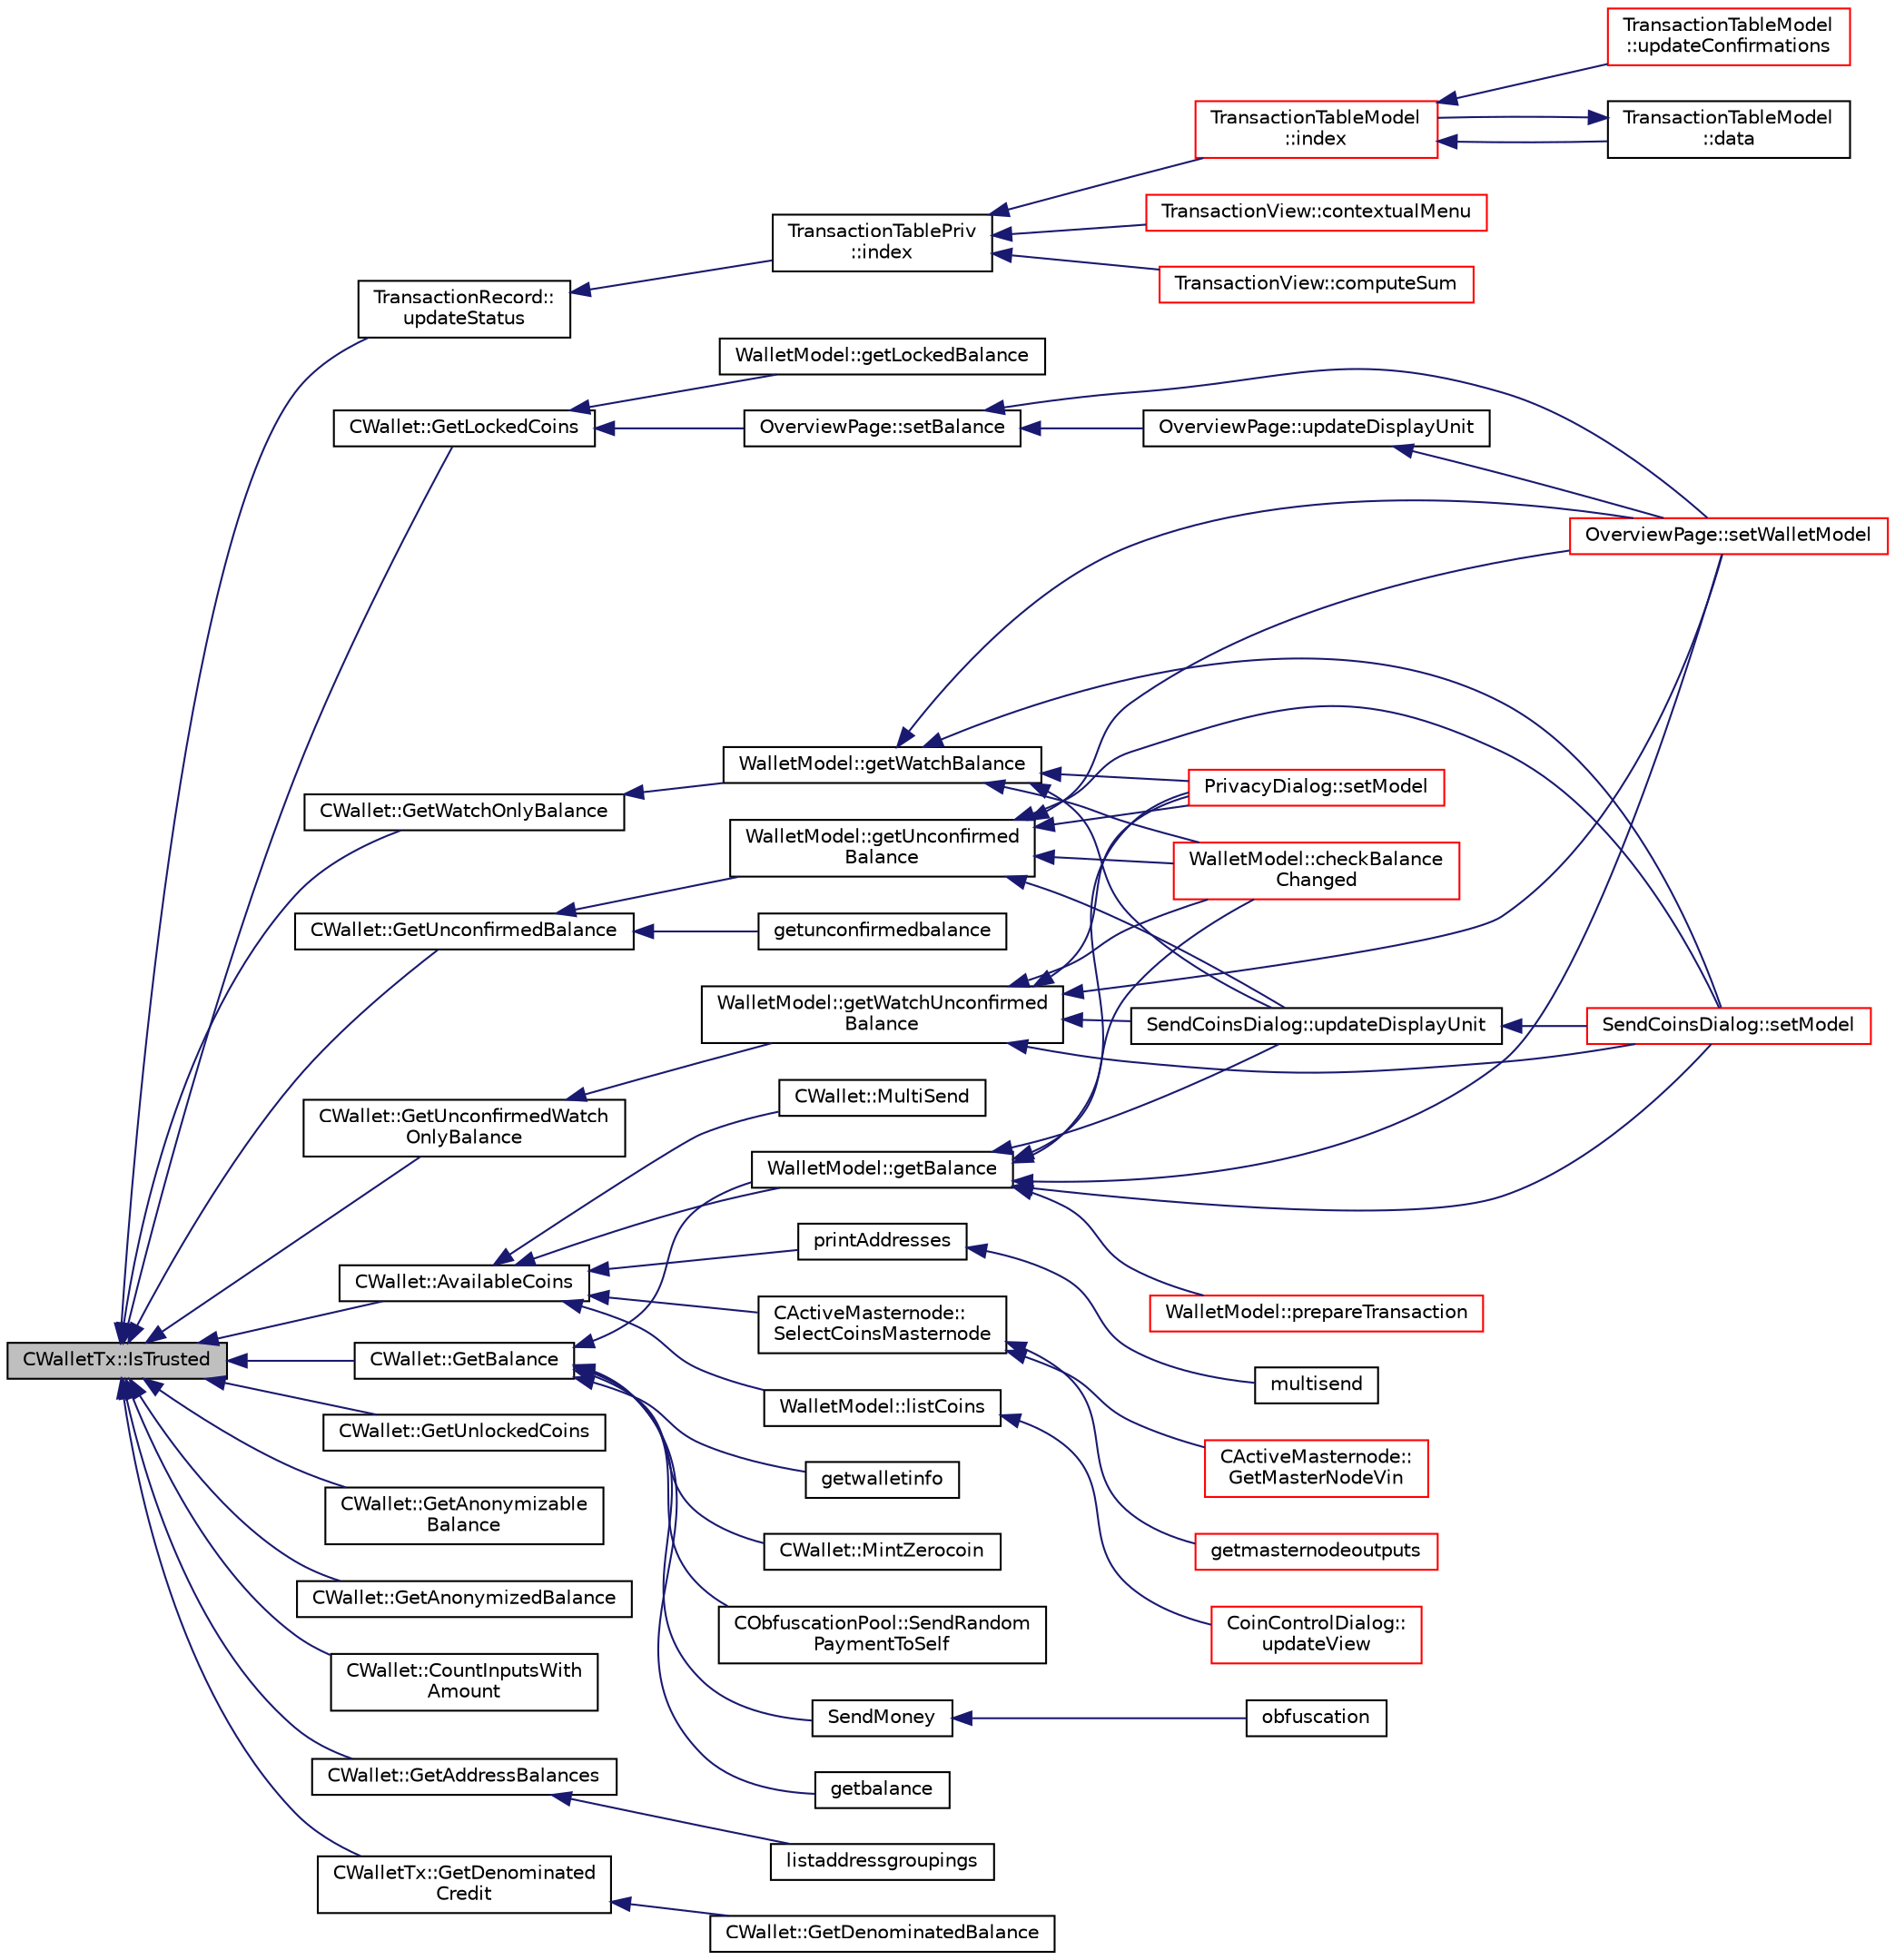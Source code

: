 digraph "CWalletTx::IsTrusted"
{
  edge [fontname="Helvetica",fontsize="10",labelfontname="Helvetica",labelfontsize="10"];
  node [fontname="Helvetica",fontsize="10",shape=record];
  rankdir="LR";
  Node529 [label="CWalletTx::IsTrusted",height=0.2,width=0.4,color="black", fillcolor="grey75", style="filled", fontcolor="black"];
  Node529 -> Node530 [dir="back",color="midnightblue",fontsize="10",style="solid",fontname="Helvetica"];
  Node530 [label="TransactionRecord::\lupdateStatus",height=0.2,width=0.4,color="black", fillcolor="white", style="filled",URL="$class_transaction_record.html#a9b643dd885a790ae511705a1446556be",tooltip="Update status from core wallet tx. "];
  Node530 -> Node531 [dir="back",color="midnightblue",fontsize="10",style="solid",fontname="Helvetica"];
  Node531 [label="TransactionTablePriv\l::index",height=0.2,width=0.4,color="black", fillcolor="white", style="filled",URL="$class_transaction_table_priv.html#ac692aa6aa7820e80accc971c70e0fae5"];
  Node531 -> Node532 [dir="back",color="midnightblue",fontsize="10",style="solid",fontname="Helvetica"];
  Node532 [label="TransactionTableModel\l::index",height=0.2,width=0.4,color="red", fillcolor="white", style="filled",URL="$class_transaction_table_model.html#af3a9a49314f80268a77a704f7f028905"];
  Node532 -> Node533 [dir="back",color="midnightblue",fontsize="10",style="solid",fontname="Helvetica"];
  Node533 [label="TransactionTableModel\l::updateConfirmations",height=0.2,width=0.4,color="red", fillcolor="white", style="filled",URL="$class_transaction_table_model.html#a5899d9eda6465bfb16d2846b6459567e"];
  Node532 -> Node536 [dir="back",color="midnightblue",fontsize="10",style="solid",fontname="Helvetica"];
  Node536 [label="TransactionTableModel\l::data",height=0.2,width=0.4,color="black", fillcolor="white", style="filled",URL="$class_transaction_table_model.html#a02173c31b6014bff182e320217e30e10"];
  Node536 -> Node532 [dir="back",color="midnightblue",fontsize="10",style="solid",fontname="Helvetica"];
  Node531 -> Node542 [dir="back",color="midnightblue",fontsize="10",style="solid",fontname="Helvetica"];
  Node542 [label="TransactionView::contextualMenu",height=0.2,width=0.4,color="red", fillcolor="white", style="filled",URL="$class_transaction_view.html#abe5793b86a4ea6f80a6d822ee878e646"];
  Node531 -> Node544 [dir="back",color="midnightblue",fontsize="10",style="solid",fontname="Helvetica"];
  Node544 [label="TransactionView::computeSum",height=0.2,width=0.4,color="red", fillcolor="white", style="filled",URL="$class_transaction_view.html#abb2ea48a61bb12a0dda9d63952adc50e",tooltip="Compute sum of all selected transactions. "];
  Node529 -> Node547 [dir="back",color="midnightblue",fontsize="10",style="solid",fontname="Helvetica"];
  Node547 [label="CWallet::GetBalance",height=0.2,width=0.4,color="black", fillcolor="white", style="filled",URL="$group___actions.html#gaa6522c2833bc0a84d216cf102b51ba05"];
  Node547 -> Node548 [dir="back",color="midnightblue",fontsize="10",style="solid",fontname="Helvetica"];
  Node548 [label="CObfuscationPool::SendRandom\lPaymentToSelf",height=0.2,width=0.4,color="black", fillcolor="white", style="filled",URL="$class_c_obfuscation_pool.html#affb5b52b4711d26bbe8b0278d7bb95e1",tooltip="Used for liquidity providers. "];
  Node547 -> Node549 [dir="back",color="midnightblue",fontsize="10",style="solid",fontname="Helvetica"];
  Node549 [label="WalletModel::getBalance",height=0.2,width=0.4,color="black", fillcolor="white", style="filled",URL="$class_wallet_model.html#a4d2cb225a19b89c64f4b5d81faf89beb"];
  Node549 -> Node550 [dir="back",color="midnightblue",fontsize="10",style="solid",fontname="Helvetica"];
  Node550 [label="OverviewPage::setWalletModel",height=0.2,width=0.4,color="red", fillcolor="white", style="filled",URL="$class_overview_page.html#a2ed52a3a87e9c74fee38fa873c9bc71f"];
  Node549 -> Node551 [dir="back",color="midnightblue",fontsize="10",style="solid",fontname="Helvetica"];
  Node551 [label="PrivacyDialog::setModel",height=0.2,width=0.4,color="red", fillcolor="white", style="filled",URL="$class_privacy_dialog.html#a7a2e2a84934e59ff1ff88de325036472"];
  Node549 -> Node552 [dir="back",color="midnightblue",fontsize="10",style="solid",fontname="Helvetica"];
  Node552 [label="SendCoinsDialog::setModel",height=0.2,width=0.4,color="red", fillcolor="white", style="filled",URL="$class_send_coins_dialog.html#a73a6c1b1850a334ee652ac167713a2aa"];
  Node549 -> Node553 [dir="back",color="midnightblue",fontsize="10",style="solid",fontname="Helvetica"];
  Node553 [label="SendCoinsDialog::updateDisplayUnit",height=0.2,width=0.4,color="black", fillcolor="white", style="filled",URL="$class_send_coins_dialog.html#a74815ad8502b126200b6fd2e59e9f042"];
  Node553 -> Node552 [dir="back",color="midnightblue",fontsize="10",style="solid",fontname="Helvetica"];
  Node549 -> Node554 [dir="back",color="midnightblue",fontsize="10",style="solid",fontname="Helvetica"];
  Node554 [label="WalletModel::checkBalance\lChanged",height=0.2,width=0.4,color="red", fillcolor="white", style="filled",URL="$class_wallet_model.html#adcc4eb8cd71cb4de223621866bb7fb7d"];
  Node549 -> Node555 [dir="back",color="midnightblue",fontsize="10",style="solid",fontname="Helvetica"];
  Node555 [label="WalletModel::prepareTransaction",height=0.2,width=0.4,color="red", fillcolor="white", style="filled",URL="$class_wallet_model.html#a8abc851901c7c7343ebfb5a8e5fc0154"];
  Node547 -> Node558 [dir="back",color="midnightblue",fontsize="10",style="solid",fontname="Helvetica"];
  Node558 [label="SendMoney",height=0.2,width=0.4,color="black", fillcolor="white", style="filled",URL="$rpcmasternode_8cpp.html#a49669702f73a24c1d1dc5a08d7c0785f"];
  Node558 -> Node559 [dir="back",color="midnightblue",fontsize="10",style="solid",fontname="Helvetica"];
  Node559 [label="obfuscation",height=0.2,width=0.4,color="black", fillcolor="white", style="filled",URL="$rpcmasternode_8cpp.html#a6cdbacc257b42445f0c6122a061af2ca"];
  Node547 -> Node560 [dir="back",color="midnightblue",fontsize="10",style="solid",fontname="Helvetica"];
  Node560 [label="getbalance",height=0.2,width=0.4,color="black", fillcolor="white", style="filled",URL="$rpcwallet_8cpp.html#a1fdcef480c78c033eb587bd442ec305f"];
  Node547 -> Node561 [dir="back",color="midnightblue",fontsize="10",style="solid",fontname="Helvetica"];
  Node561 [label="getwalletinfo",height=0.2,width=0.4,color="black", fillcolor="white", style="filled",URL="$rpcwallet_8cpp.html#a9401fef738a283075915e0ea0086fae9"];
  Node547 -> Node562 [dir="back",color="midnightblue",fontsize="10",style="solid",fontname="Helvetica"];
  Node562 [label="CWallet::MintZerocoin",height=0.2,width=0.4,color="black", fillcolor="white", style="filled",URL="$class_c_wallet.html#a1db492c8353aeb2c1f326c00d6d97bd3"];
  Node529 -> Node563 [dir="back",color="midnightblue",fontsize="10",style="solid",fontname="Helvetica"];
  Node563 [label="CWallet::GetUnlockedCoins",height=0.2,width=0.4,color="black", fillcolor="white", style="filled",URL="$group___actions.html#gac53ff383877722c629056bbefa74e846"];
  Node529 -> Node564 [dir="back",color="midnightblue",fontsize="10",style="solid",fontname="Helvetica"];
  Node564 [label="CWallet::GetLockedCoins",height=0.2,width=0.4,color="black", fillcolor="white", style="filled",URL="$group___actions.html#ga6e44b124ff5bb788fc9f54bb9a557a87"];
  Node564 -> Node565 [dir="back",color="midnightblue",fontsize="10",style="solid",fontname="Helvetica"];
  Node565 [label="OverviewPage::setBalance",height=0.2,width=0.4,color="black", fillcolor="white", style="filled",URL="$class_overview_page.html#a93fac198949a3e71a92a3f67ee5753a1"];
  Node565 -> Node550 [dir="back",color="midnightblue",fontsize="10",style="solid",fontname="Helvetica"];
  Node565 -> Node566 [dir="back",color="midnightblue",fontsize="10",style="solid",fontname="Helvetica"];
  Node566 [label="OverviewPage::updateDisplayUnit",height=0.2,width=0.4,color="black", fillcolor="white", style="filled",URL="$class_overview_page.html#a03f19b9afd9af4b72d9bba7b0c7cf900"];
  Node566 -> Node550 [dir="back",color="midnightblue",fontsize="10",style="solid",fontname="Helvetica"];
  Node564 -> Node567 [dir="back",color="midnightblue",fontsize="10",style="solid",fontname="Helvetica"];
  Node567 [label="WalletModel::getLockedBalance",height=0.2,width=0.4,color="black", fillcolor="white", style="filled",URL="$class_wallet_model.html#a0fccd88511bce41f226c1c41604347c3"];
  Node529 -> Node568 [dir="back",color="midnightblue",fontsize="10",style="solid",fontname="Helvetica"];
  Node568 [label="CWallet::GetAnonymizable\lBalance",height=0.2,width=0.4,color="black", fillcolor="white", style="filled",URL="$group___actions.html#ga173ba5fb0dee2879755682ec21ee57a7"];
  Node529 -> Node569 [dir="back",color="midnightblue",fontsize="10",style="solid",fontname="Helvetica"];
  Node569 [label="CWallet::GetAnonymizedBalance",height=0.2,width=0.4,color="black", fillcolor="white", style="filled",URL="$group___actions.html#gad71e805ab9614962a57cb931e91b4297"];
  Node529 -> Node570 [dir="back",color="midnightblue",fontsize="10",style="solid",fontname="Helvetica"];
  Node570 [label="CWallet::GetUnconfirmedBalance",height=0.2,width=0.4,color="black", fillcolor="white", style="filled",URL="$group___actions.html#ga6e6e1497535d499242c2f2a76d1cbe63"];
  Node570 -> Node571 [dir="back",color="midnightblue",fontsize="10",style="solid",fontname="Helvetica"];
  Node571 [label="WalletModel::getUnconfirmed\lBalance",height=0.2,width=0.4,color="black", fillcolor="white", style="filled",URL="$class_wallet_model.html#a5028f20a33e0d17942abeea537916736"];
  Node571 -> Node550 [dir="back",color="midnightblue",fontsize="10",style="solid",fontname="Helvetica"];
  Node571 -> Node551 [dir="back",color="midnightblue",fontsize="10",style="solid",fontname="Helvetica"];
  Node571 -> Node552 [dir="back",color="midnightblue",fontsize="10",style="solid",fontname="Helvetica"];
  Node571 -> Node553 [dir="back",color="midnightblue",fontsize="10",style="solid",fontname="Helvetica"];
  Node571 -> Node554 [dir="back",color="midnightblue",fontsize="10",style="solid",fontname="Helvetica"];
  Node570 -> Node572 [dir="back",color="midnightblue",fontsize="10",style="solid",fontname="Helvetica"];
  Node572 [label="getunconfirmedbalance",height=0.2,width=0.4,color="black", fillcolor="white", style="filled",URL="$rpcwallet_8cpp.html#a1f1b55cadcfbec4545b754b35d09032b"];
  Node529 -> Node573 [dir="back",color="midnightblue",fontsize="10",style="solid",fontname="Helvetica"];
  Node573 [label="CWallet::GetWatchOnlyBalance",height=0.2,width=0.4,color="black", fillcolor="white", style="filled",URL="$group___actions.html#ga92a58ebac7d7d398597657600db56611"];
  Node573 -> Node574 [dir="back",color="midnightblue",fontsize="10",style="solid",fontname="Helvetica"];
  Node574 [label="WalletModel::getWatchBalance",height=0.2,width=0.4,color="black", fillcolor="white", style="filled",URL="$class_wallet_model.html#a6d9050286d99bccb4a28a8d88f0ca5f8"];
  Node574 -> Node550 [dir="back",color="midnightblue",fontsize="10",style="solid",fontname="Helvetica"];
  Node574 -> Node551 [dir="back",color="midnightblue",fontsize="10",style="solid",fontname="Helvetica"];
  Node574 -> Node552 [dir="back",color="midnightblue",fontsize="10",style="solid",fontname="Helvetica"];
  Node574 -> Node553 [dir="back",color="midnightblue",fontsize="10",style="solid",fontname="Helvetica"];
  Node574 -> Node554 [dir="back",color="midnightblue",fontsize="10",style="solid",fontname="Helvetica"];
  Node529 -> Node575 [dir="back",color="midnightblue",fontsize="10",style="solid",fontname="Helvetica"];
  Node575 [label="CWallet::GetUnconfirmedWatch\lOnlyBalance",height=0.2,width=0.4,color="black", fillcolor="white", style="filled",URL="$group___actions.html#gab0c110f14f0429f9de594b2293837621"];
  Node575 -> Node576 [dir="back",color="midnightblue",fontsize="10",style="solid",fontname="Helvetica"];
  Node576 [label="WalletModel::getWatchUnconfirmed\lBalance",height=0.2,width=0.4,color="black", fillcolor="white", style="filled",URL="$class_wallet_model.html#a691b35afd9aff056e1398fd057691ff1"];
  Node576 -> Node550 [dir="back",color="midnightblue",fontsize="10",style="solid",fontname="Helvetica"];
  Node576 -> Node551 [dir="back",color="midnightblue",fontsize="10",style="solid",fontname="Helvetica"];
  Node576 -> Node552 [dir="back",color="midnightblue",fontsize="10",style="solid",fontname="Helvetica"];
  Node576 -> Node553 [dir="back",color="midnightblue",fontsize="10",style="solid",fontname="Helvetica"];
  Node576 -> Node554 [dir="back",color="midnightblue",fontsize="10",style="solid",fontname="Helvetica"];
  Node529 -> Node577 [dir="back",color="midnightblue",fontsize="10",style="solid",fontname="Helvetica"];
  Node577 [label="CWallet::AvailableCoins",height=0.2,width=0.4,color="black", fillcolor="white", style="filled",URL="$group___actions.html#ga8110e889be0f5915104e07bfe3839c68",tooltip="populate vCoins with vector of available COutputs. "];
  Node577 -> Node578 [dir="back",color="midnightblue",fontsize="10",style="solid",fontname="Helvetica"];
  Node578 [label="CActiveMasternode::\lSelectCoinsMasternode",height=0.2,width=0.4,color="black", fillcolor="white", style="filled",URL="$class_c_active_masternode.html#ac4fc5fb1681bf0a0f3d30e706fb0577a"];
  Node578 -> Node579 [dir="back",color="midnightblue",fontsize="10",style="solid",fontname="Helvetica"];
  Node579 [label="CActiveMasternode::\lGetMasterNodeVin",height=0.2,width=0.4,color="red", fillcolor="white", style="filled",URL="$class_c_active_masternode.html#adc93036b86ee9ef6abe5e0b783a51283",tooltip="Get 10000 DIV input that can be used for the Masternode. "];
  Node578 -> Node584 [dir="back",color="midnightblue",fontsize="10",style="solid",fontname="Helvetica"];
  Node584 [label="getmasternodeoutputs",height=0.2,width=0.4,color="red", fillcolor="white", style="filled",URL="$rpcmasternode_8cpp.html#ab5b7e62bb3fb0e2a7a325520273f3bf5"];
  Node577 -> Node549 [dir="back",color="midnightblue",fontsize="10",style="solid",fontname="Helvetica"];
  Node577 -> Node585 [dir="back",color="midnightblue",fontsize="10",style="solid",fontname="Helvetica"];
  Node585 [label="WalletModel::listCoins",height=0.2,width=0.4,color="black", fillcolor="white", style="filled",URL="$class_wallet_model.html#ae5ce26bba42701b45de766ef11cc9a47"];
  Node585 -> Node586 [dir="back",color="midnightblue",fontsize="10",style="solid",fontname="Helvetica"];
  Node586 [label="CoinControlDialog::\lupdateView",height=0.2,width=0.4,color="red", fillcolor="white", style="filled",URL="$class_coin_control_dialog.html#aadea33050e5c1efd5eae8d2fcfa721f9"];
  Node577 -> Node596 [dir="back",color="midnightblue",fontsize="10",style="solid",fontname="Helvetica"];
  Node596 [label="printAddresses",height=0.2,width=0.4,color="black", fillcolor="white", style="filled",URL="$rpcwallet_8cpp.html#a4360b9e906ccc9414a35fc6cdc1f4517"];
  Node596 -> Node597 [dir="back",color="midnightblue",fontsize="10",style="solid",fontname="Helvetica"];
  Node597 [label="multisend",height=0.2,width=0.4,color="black", fillcolor="white", style="filled",URL="$rpcwallet_8cpp.html#a6fa4654a100cc6506c8e050a4c85fdc2"];
  Node577 -> Node598 [dir="back",color="midnightblue",fontsize="10",style="solid",fontname="Helvetica"];
  Node598 [label="CWallet::MultiSend",height=0.2,width=0.4,color="black", fillcolor="white", style="filled",URL="$class_c_wallet.html#ace77e9b4ffcfdbc61a327d02168620a2"];
  Node529 -> Node599 [dir="back",color="midnightblue",fontsize="10",style="solid",fontname="Helvetica"];
  Node599 [label="CWallet::CountInputsWith\lAmount",height=0.2,width=0.4,color="black", fillcolor="white", style="filled",URL="$group___actions.html#ga6ab79abf1aba845254fe5969731ba2ad"];
  Node529 -> Node600 [dir="back",color="midnightblue",fontsize="10",style="solid",fontname="Helvetica"];
  Node600 [label="CWallet::GetAddressBalances",height=0.2,width=0.4,color="black", fillcolor="white", style="filled",URL="$group___actions.html#gadf2b4ac337ddb271555985cec82e43e6"];
  Node600 -> Node601 [dir="back",color="midnightblue",fontsize="10",style="solid",fontname="Helvetica"];
  Node601 [label="listaddressgroupings",height=0.2,width=0.4,color="black", fillcolor="white", style="filled",URL="$rpcwallet_8cpp.html#a6be618acd7a7b1fb454dacbf24294317"];
  Node529 -> Node602 [dir="back",color="midnightblue",fontsize="10",style="solid",fontname="Helvetica"];
  Node602 [label="CWalletTx::GetDenominated\lCredit",height=0.2,width=0.4,color="black", fillcolor="white", style="filled",URL="$class_c_wallet_tx.html#add56840ebbe56702eeddbfda1870d628"];
  Node602 -> Node603 [dir="back",color="midnightblue",fontsize="10",style="solid",fontname="Helvetica"];
  Node603 [label="CWallet::GetDenominatedBalance",height=0.2,width=0.4,color="black", fillcolor="white", style="filled",URL="$group___actions.html#ga3d9f78bd52a2bd03a9e79c1a84e76cd7"];
}
